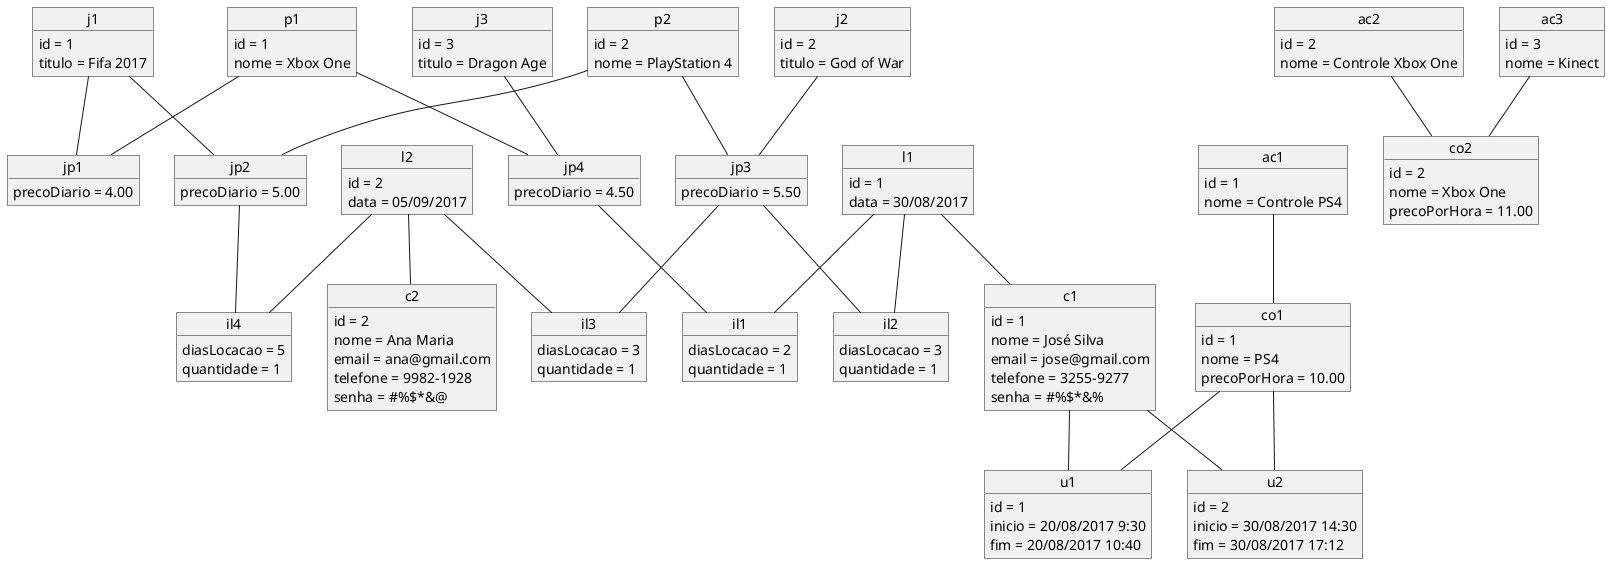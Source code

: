 @startuml
'https://plantuml.com/object-diagram

object p1 {
	id = 1
	nome = Xbox One
}

object p2 {
	id = 2
	nome = PlayStation 4
}

object j1 {
	id = 1
	titulo = Fifa 2017
}

object j2 {
	id = 2
	titulo = God of War
}

object j3 {
	id = 3
	titulo = Dragon Age
}

object jp1 {
	precoDiario = 4.00
}

object jp2 {
	precoDiario = 5.00
}

object jp3 {
	precoDiario = 5.50
}

object jp4 {
	precoDiario = 4.50
}

object c1 {
	id = 1
	nome = José Silva
	email = jose@gmail.com
	telefone = 3255-9277
	senha = #%$*&%
}

object c2 {
	id = 2
	nome = Ana Maria
	email = ana@gmail.com
	telefone = 9982-1928
	senha = #%$*&@
}

object l1 {
	id = 1
	data = 30/08/2017
}

object l2 {
	id = 2
	data = 05/09/2017
}

object il1 {
	diasLocacao = 2
	quantidade = 1
}

object il2 {
	diasLocacao = 3
	quantidade = 1
}

object il3 {
	diasLocacao = 3
	quantidade = 1
}

object il4 {
	diasLocacao = 5
	quantidade = 1
}

object co1 {
	id = 1
	nome = PS4
	precoPorHora = 10.00
}

object co2 {
	id = 2
	nome = Xbox One
	precoPorHora = 11.00
}

object ac1 {
	id = 1
	nome = Controle PS4
}

object ac2 {
	id = 2
	nome = Controle Xbox One
}

object ac3 {
	id = 3
	nome = Kinect
}

object u1 {
	id = 1
	inicio = 20/08/2017 9:30
	fim = 20/08/2017 10:40
}

object u2 {
	id = 2
	inicio = 30/08/2017 14:30
	fim = 30/08/2017 17:12
}


p1 -- jp1
j1 -- jp1
p2 -- jp2
j1 -- jp2
j2 -- jp3
p2 -- jp3
j3 -- jp4
p1 -- jp4
l1 -- il1
jp4 -- il1
jp3 -- il2
l1 -- il2
jp3 -- il3
l2 -- il3
jp2 -- il4
l2 -- il4
l2 -- c2
l1 -- c1
ac1 -- co1
ac2 -- co2
ac3 -- co2
c1 -- u1
co1 -- u1
c1 -- u2
co1 -- u2

@enduml
